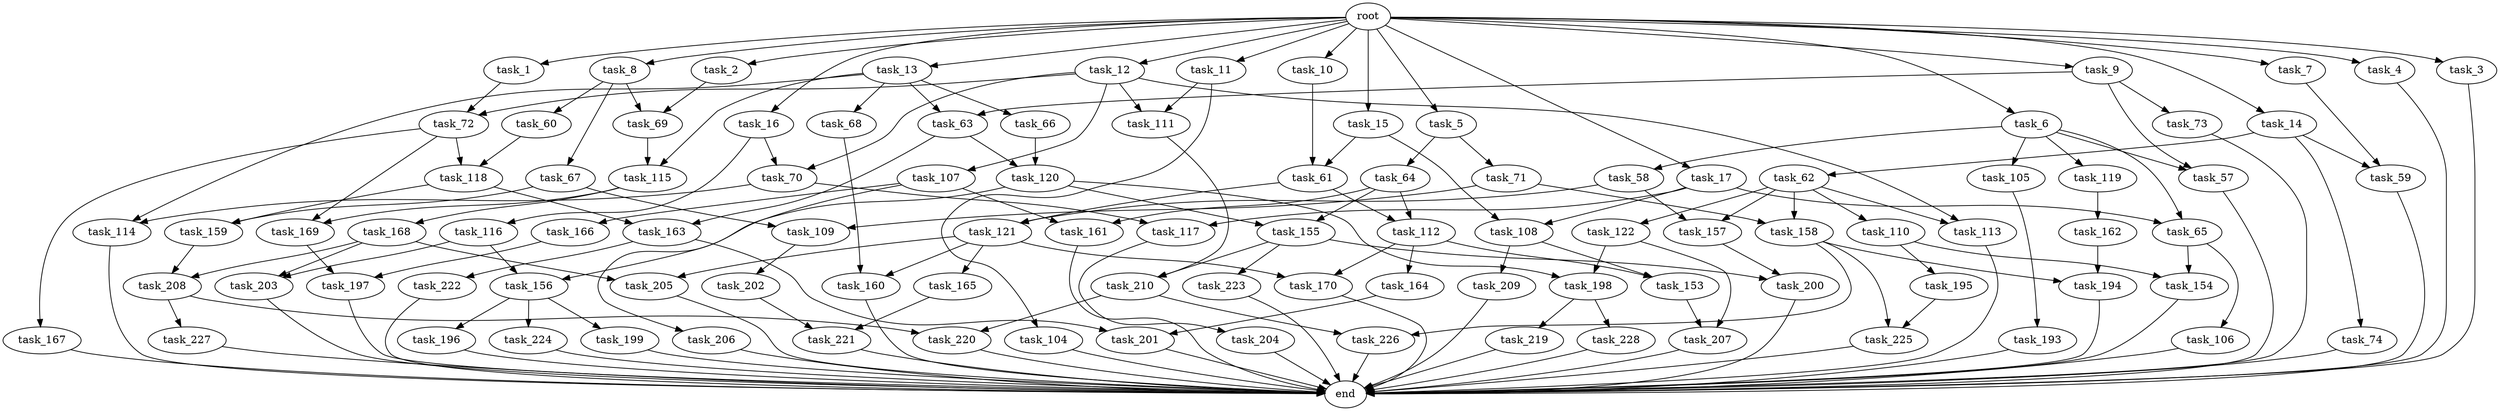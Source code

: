 digraph G {
  task_207 [size="687194767.360000"];
  task_16 [size="1.024000"];
  task_57 [size="773094113.280000"];
  task_168 [size="420906795.008000"];
  task_155 [size="893353197.568000"];
  task_158 [size="910533066.752000"];
  task_12 [size="1.024000"];
  task_119 [size="695784701.952000"];
  task_13 [size="1.024000"];
  task_110 [size="214748364.800000"];
  task_113 [size="1073741824.000000"];
  task_68 [size="214748364.800000"];
  task_111 [size="893353197.568000"];
  task_58 [size="695784701.952000"];
  task_117 [size="498216206.336000"];
  task_162 [size="695784701.952000"];
  task_228 [size="549755813.888000"];
  task_62 [size="34359738.368000"];
  task_219 [size="549755813.888000"];
  task_8 [size="1.024000"];
  task_1 [size="1.024000"];
  task_108 [size="627065225.216000"];
  task_156 [size="1717986918.400000"];
  task_6 [size="1.024000"];
  task_72 [size="996432412.672000"];
  task_200 [size="584115552.256000"];
  task_5 [size="1.024000"];
  task_63 [size="292057776.128000"];
  root [size="0.000000"];
  task_202 [size="214748364.800000"];
  task_227 [size="549755813.888000"];
  task_104 [size="34359738.368000"];
  task_7 [size="1.024000"];
  task_74 [size="34359738.368000"];
  task_220 [size="687194767.360000"];
  task_106 [size="77309411.328000"];
  task_157 [size="764504178.688000"];
  task_198 [size="1408749273.088000"];
  task_203 [size="1168231104.512000"];
  task_115 [size="523986010.112000"];
  task_210 [size="730144440.320000"];
  task_165 [size="137438953.472000"];
  task_209 [size="420906795.008000"];
  task_11 [size="1.024000"];
  task_66 [size="214748364.800000"];
  task_4 [size="1.024000"];
  task_204 [size="858993459.200000"];
  task_159 [size="171798691.840000"];
  task_112 [size="171798691.840000"];
  task_199 [size="309237645.312000"];
  task_65 [size="773094113.280000"];
  task_73 [size="77309411.328000"];
  task_59 [size="249108103.168000"];
  task_61 [size="584115552.256000"];
  task_107 [size="858993459.200000"];
  task_208 [size="1168231104.512000"];
  task_114 [size="635655159.808000"];
  task_10 [size="1.024000"];
  task_225 [size="970662608.896000"];
  task_14 [size="1.024000"];
  task_163 [size="249108103.168000"];
  task_69 [size="171798691.840000"];
  task_223 [size="34359738.368000"];
  task_153 [size="730144440.320000"];
  task_118 [size="352187318.272000"];
  task_64 [size="858993459.200000"];
  task_121 [size="687194767.360000"];
  task_15 [size="1.024000"];
  task_169 [size="635655159.808000"];
  end [size="0.000000"];
  task_164 [size="309237645.312000"];
  task_167 [size="214748364.800000"];
  task_196 [size="309237645.312000"];
  task_70 [size="996432412.672000"];
  task_160 [size="274877906.944000"];
  task_193 [size="34359738.368000"];
  task_3 [size="1.024000"];
  task_170 [size="446676598.784000"];
  task_166 [size="137438953.472000"];
  task_71 [size="858993459.200000"];
  task_197 [size="352187318.272000"];
  task_105 [size="695784701.952000"];
  task_201 [size="893353197.568000"];
  task_194 [size="841813590.016000"];
  task_109 [size="833223655.424000"];
  task_60 [size="137438953.472000"];
  task_154 [size="292057776.128000"];
  task_9 [size="1.024000"];
  task_120 [size="429496729.600000"];
  task_2 [size="1.024000"];
  task_67 [size="137438953.472000"];
  task_161 [size="171798691.840000"];
  task_17 [size="1.024000"];
  task_122 [size="214748364.800000"];
  task_195 [size="214748364.800000"];
  task_226 [size="558345748.480000"];
  task_205 [size="446676598.784000"];
  task_224 [size="309237645.312000"];
  task_116 [size="137438953.472000"];
  task_222 [size="858993459.200000"];
  task_221 [size="1168231104.512000"];
  task_206 [size="137438953.472000"];

  task_207 -> end [size="1.000000"];
  task_16 -> task_70 [size="134217728.000000"];
  task_16 -> task_116 [size="134217728.000000"];
  task_57 -> end [size="1.000000"];
  task_168 -> task_205 [size="301989888.000000"];
  task_168 -> task_208 [size="301989888.000000"];
  task_168 -> task_203 [size="301989888.000000"];
  task_155 -> task_200 [size="33554432.000000"];
  task_155 -> task_210 [size="33554432.000000"];
  task_155 -> task_223 [size="33554432.000000"];
  task_158 -> task_226 [size="411041792.000000"];
  task_158 -> task_225 [size="411041792.000000"];
  task_158 -> task_194 [size="411041792.000000"];
  task_12 -> task_70 [size="838860800.000000"];
  task_12 -> task_111 [size="838860800.000000"];
  task_12 -> task_72 [size="838860800.000000"];
  task_12 -> task_107 [size="838860800.000000"];
  task_12 -> task_113 [size="838860800.000000"];
  task_119 -> task_162 [size="679477248.000000"];
  task_13 -> task_66 [size="209715200.000000"];
  task_13 -> task_115 [size="209715200.000000"];
  task_13 -> task_68 [size="209715200.000000"];
  task_13 -> task_63 [size="209715200.000000"];
  task_13 -> task_114 [size="209715200.000000"];
  task_110 -> task_154 [size="209715200.000000"];
  task_110 -> task_195 [size="209715200.000000"];
  task_113 -> end [size="1.000000"];
  task_68 -> task_160 [size="134217728.000000"];
  task_111 -> task_210 [size="679477248.000000"];
  task_58 -> task_121 [size="536870912.000000"];
  task_58 -> task_157 [size="536870912.000000"];
  task_117 -> task_204 [size="838860800.000000"];
  task_162 -> task_194 [size="411041792.000000"];
  task_228 -> end [size="1.000000"];
  task_62 -> task_113 [size="209715200.000000"];
  task_62 -> task_122 [size="209715200.000000"];
  task_62 -> task_157 [size="209715200.000000"];
  task_62 -> task_110 [size="209715200.000000"];
  task_62 -> task_158 [size="209715200.000000"];
  task_219 -> end [size="1.000000"];
  task_8 -> task_60 [size="134217728.000000"];
  task_8 -> task_67 [size="134217728.000000"];
  task_8 -> task_69 [size="134217728.000000"];
  task_1 -> task_72 [size="134217728.000000"];
  task_108 -> task_209 [size="411041792.000000"];
  task_108 -> task_153 [size="411041792.000000"];
  task_156 -> task_224 [size="301989888.000000"];
  task_156 -> task_199 [size="301989888.000000"];
  task_156 -> task_196 [size="301989888.000000"];
  task_6 -> task_119 [size="679477248.000000"];
  task_6 -> task_58 [size="679477248.000000"];
  task_6 -> task_57 [size="679477248.000000"];
  task_6 -> task_105 [size="679477248.000000"];
  task_6 -> task_65 [size="679477248.000000"];
  task_72 -> task_118 [size="209715200.000000"];
  task_72 -> task_167 [size="209715200.000000"];
  task_72 -> task_169 [size="209715200.000000"];
  task_200 -> end [size="1.000000"];
  task_5 -> task_71 [size="838860800.000000"];
  task_5 -> task_64 [size="838860800.000000"];
  task_63 -> task_120 [size="209715200.000000"];
  task_63 -> task_163 [size="209715200.000000"];
  root -> task_2 [size="1.000000"];
  root -> task_7 [size="1.000000"];
  root -> task_5 [size="1.000000"];
  root -> task_11 [size="1.000000"];
  root -> task_10 [size="1.000000"];
  root -> task_16 [size="1.000000"];
  root -> task_4 [size="1.000000"];
  root -> task_17 [size="1.000000"];
  root -> task_3 [size="1.000000"];
  root -> task_13 [size="1.000000"];
  root -> task_9 [size="1.000000"];
  root -> task_6 [size="1.000000"];
  root -> task_14 [size="1.000000"];
  root -> task_8 [size="1.000000"];
  root -> task_12 [size="1.000000"];
  root -> task_15 [size="1.000000"];
  root -> task_1 [size="1.000000"];
  task_202 -> task_221 [size="838860800.000000"];
  task_227 -> end [size="1.000000"];
  task_104 -> end [size="1.000000"];
  task_7 -> task_59 [size="209715200.000000"];
  task_74 -> end [size="1.000000"];
  task_220 -> end [size="1.000000"];
  task_106 -> end [size="1.000000"];
  task_157 -> task_200 [size="536870912.000000"];
  task_198 -> task_219 [size="536870912.000000"];
  task_198 -> task_228 [size="536870912.000000"];
  task_203 -> end [size="1.000000"];
  task_115 -> task_168 [size="411041792.000000"];
  task_115 -> task_169 [size="411041792.000000"];
  task_210 -> task_220 [size="134217728.000000"];
  task_210 -> task_226 [size="134217728.000000"];
  task_165 -> task_221 [size="301989888.000000"];
  task_209 -> end [size="1.000000"];
  task_11 -> task_111 [size="33554432.000000"];
  task_11 -> task_104 [size="33554432.000000"];
  task_66 -> task_120 [size="209715200.000000"];
  task_4 -> end [size="1.000000"];
  task_204 -> end [size="1.000000"];
  task_159 -> task_208 [size="838860800.000000"];
  task_112 -> task_164 [size="301989888.000000"];
  task_112 -> task_153 [size="301989888.000000"];
  task_112 -> task_170 [size="301989888.000000"];
  task_199 -> end [size="1.000000"];
  task_65 -> task_106 [size="75497472.000000"];
  task_65 -> task_154 [size="75497472.000000"];
  task_73 -> end [size="1.000000"];
  task_59 -> end [size="1.000000"];
  task_61 -> task_112 [size="134217728.000000"];
  task_61 -> task_121 [size="134217728.000000"];
  task_107 -> task_166 [size="134217728.000000"];
  task_107 -> task_161 [size="134217728.000000"];
  task_107 -> task_206 [size="134217728.000000"];
  task_208 -> task_220 [size="536870912.000000"];
  task_208 -> task_227 [size="536870912.000000"];
  task_114 -> end [size="1.000000"];
  task_10 -> task_61 [size="33554432.000000"];
  task_225 -> end [size="1.000000"];
  task_14 -> task_62 [size="33554432.000000"];
  task_14 -> task_59 [size="33554432.000000"];
  task_14 -> task_74 [size="33554432.000000"];
  task_163 -> task_201 [size="838860800.000000"];
  task_163 -> task_222 [size="838860800.000000"];
  task_69 -> task_115 [size="301989888.000000"];
  task_223 -> end [size="1.000000"];
  task_153 -> task_207 [size="134217728.000000"];
  task_118 -> task_159 [size="33554432.000000"];
  task_118 -> task_163 [size="33554432.000000"];
  task_64 -> task_155 [size="33554432.000000"];
  task_64 -> task_112 [size="33554432.000000"];
  task_64 -> task_161 [size="33554432.000000"];
  task_121 -> task_205 [size="134217728.000000"];
  task_121 -> task_160 [size="134217728.000000"];
  task_121 -> task_165 [size="134217728.000000"];
  task_121 -> task_170 [size="134217728.000000"];
  task_15 -> task_108 [size="536870912.000000"];
  task_15 -> task_61 [size="536870912.000000"];
  task_169 -> task_197 [size="209715200.000000"];
  task_164 -> task_201 [size="33554432.000000"];
  task_167 -> end [size="1.000000"];
  task_196 -> end [size="1.000000"];
  task_70 -> task_114 [size="411041792.000000"];
  task_70 -> task_117 [size="411041792.000000"];
  task_160 -> end [size="1.000000"];
  task_193 -> end [size="1.000000"];
  task_3 -> end [size="1.000000"];
  task_170 -> end [size="1.000000"];
  task_166 -> task_197 [size="134217728.000000"];
  task_71 -> task_158 [size="679477248.000000"];
  task_71 -> task_109 [size="679477248.000000"];
  task_197 -> end [size="1.000000"];
  task_105 -> task_193 [size="33554432.000000"];
  task_201 -> end [size="1.000000"];
  task_194 -> end [size="1.000000"];
  task_109 -> task_202 [size="209715200.000000"];
  task_60 -> task_118 [size="134217728.000000"];
  task_154 -> end [size="1.000000"];
  task_9 -> task_73 [size="75497472.000000"];
  task_9 -> task_63 [size="75497472.000000"];
  task_9 -> task_57 [size="75497472.000000"];
  task_120 -> task_156 [size="838860800.000000"];
  task_120 -> task_155 [size="838860800.000000"];
  task_120 -> task_198 [size="838860800.000000"];
  task_2 -> task_69 [size="33554432.000000"];
  task_67 -> task_159 [size="134217728.000000"];
  task_67 -> task_109 [size="134217728.000000"];
  task_161 -> end [size="1.000000"];
  task_17 -> task_108 [size="75497472.000000"];
  task_17 -> task_117 [size="75497472.000000"];
  task_17 -> task_65 [size="75497472.000000"];
  task_122 -> task_207 [size="536870912.000000"];
  task_122 -> task_198 [size="536870912.000000"];
  task_195 -> task_225 [size="536870912.000000"];
  task_226 -> end [size="1.000000"];
  task_205 -> end [size="1.000000"];
  task_224 -> end [size="1.000000"];
  task_116 -> task_156 [size="838860800.000000"];
  task_116 -> task_203 [size="838860800.000000"];
  task_222 -> end [size="1.000000"];
  task_221 -> end [size="1.000000"];
  task_206 -> end [size="1.000000"];
}
